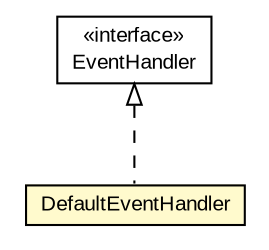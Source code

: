 #!/usr/local/bin/dot
#
# Class diagram 
# Generated by UMLGraph version R5_6-24-gf6e263 (http://www.umlgraph.org/)
#

digraph G {
	edge [fontname="arial",fontsize=10,labelfontname="arial",labelfontsize=10];
	node [fontname="arial",fontsize=10,shape=plaintext];
	nodesep=0.25;
	ranksep=0.5;
	// net.trajano.doxdb.ext.EventHandler
	c185 [label=<<table title="net.trajano.doxdb.ext.EventHandler" border="0" cellborder="1" cellspacing="0" cellpadding="2" port="p" href="./EventHandler.html">
		<tr><td><table border="0" cellspacing="0" cellpadding="1">
<tr><td align="center" balign="center"> &#171;interface&#187; </td></tr>
<tr><td align="center" balign="center"> EventHandler </td></tr>
		</table></td></tr>
		</table>>, URL="./EventHandler.html", fontname="arial", fontcolor="black", fontsize=10.0];
	// net.trajano.doxdb.ext.DefaultEventHandler
	c187 [label=<<table title="net.trajano.doxdb.ext.DefaultEventHandler" border="0" cellborder="1" cellspacing="0" cellpadding="2" port="p" bgcolor="lemonChiffon" href="./DefaultEventHandler.html">
		<tr><td><table border="0" cellspacing="0" cellpadding="1">
<tr><td align="center" balign="center"> DefaultEventHandler </td></tr>
		</table></td></tr>
		</table>>, URL="./DefaultEventHandler.html", fontname="arial", fontcolor="black", fontsize=10.0];
	//net.trajano.doxdb.ext.DefaultEventHandler implements net.trajano.doxdb.ext.EventHandler
	c185:p -> c187:p [dir=back,arrowtail=empty,style=dashed];
}

